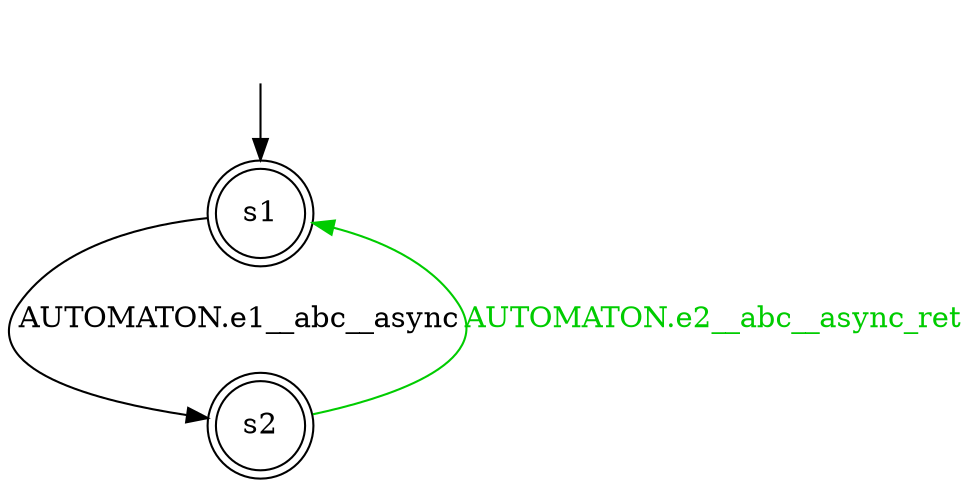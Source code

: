 digraph diffautomaton {
	1 [label=<s1> shape="doublecircle"];
	2 [label=<s2> shape="doublecircle"];
	__init1 [label=<> shape="none"];
	__init1 -> 1;
	1 -> 2 [label=<<font color="#000000">AUTOMATON.e1__abc__async</font>> id="1-0-2"];
	2 -> 1 [label=<<font color="#00cc00">AUTOMATON.e2__abc__async_ret</font>> color="#00cc00" id="2-0-1"];
}
